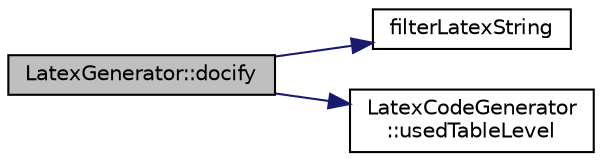 digraph "LatexGenerator::docify"
{
 // LATEX_PDF_SIZE
  edge [fontname="Helvetica",fontsize="10",labelfontname="Helvetica",labelfontsize="10"];
  node [fontname="Helvetica",fontsize="10",shape=record];
  rankdir="LR";
  Node1 [label="LatexGenerator::docify",height=0.2,width=0.4,color="black", fillcolor="grey75", style="filled", fontcolor="black",tooltip=" "];
  Node1 -> Node2 [color="midnightblue",fontsize="10",style="solid",fontname="Helvetica"];
  Node2 [label="filterLatexString",height=0.2,width=0.4,color="black", fillcolor="white", style="filled",URL="$util_8cpp.html#a96afd525d79a1a43fbaabae3483b2e6b",tooltip=" "];
  Node1 -> Node3 [color="midnightblue",fontsize="10",style="solid",fontname="Helvetica"];
  Node3 [label="LatexCodeGenerator\l::usedTableLevel",height=0.2,width=0.4,color="black", fillcolor="white", style="filled",URL="$classLatexCodeGenerator.html#a0f1f9ea1686cfb3c68bac2bbc5081f55",tooltip=" "];
}
